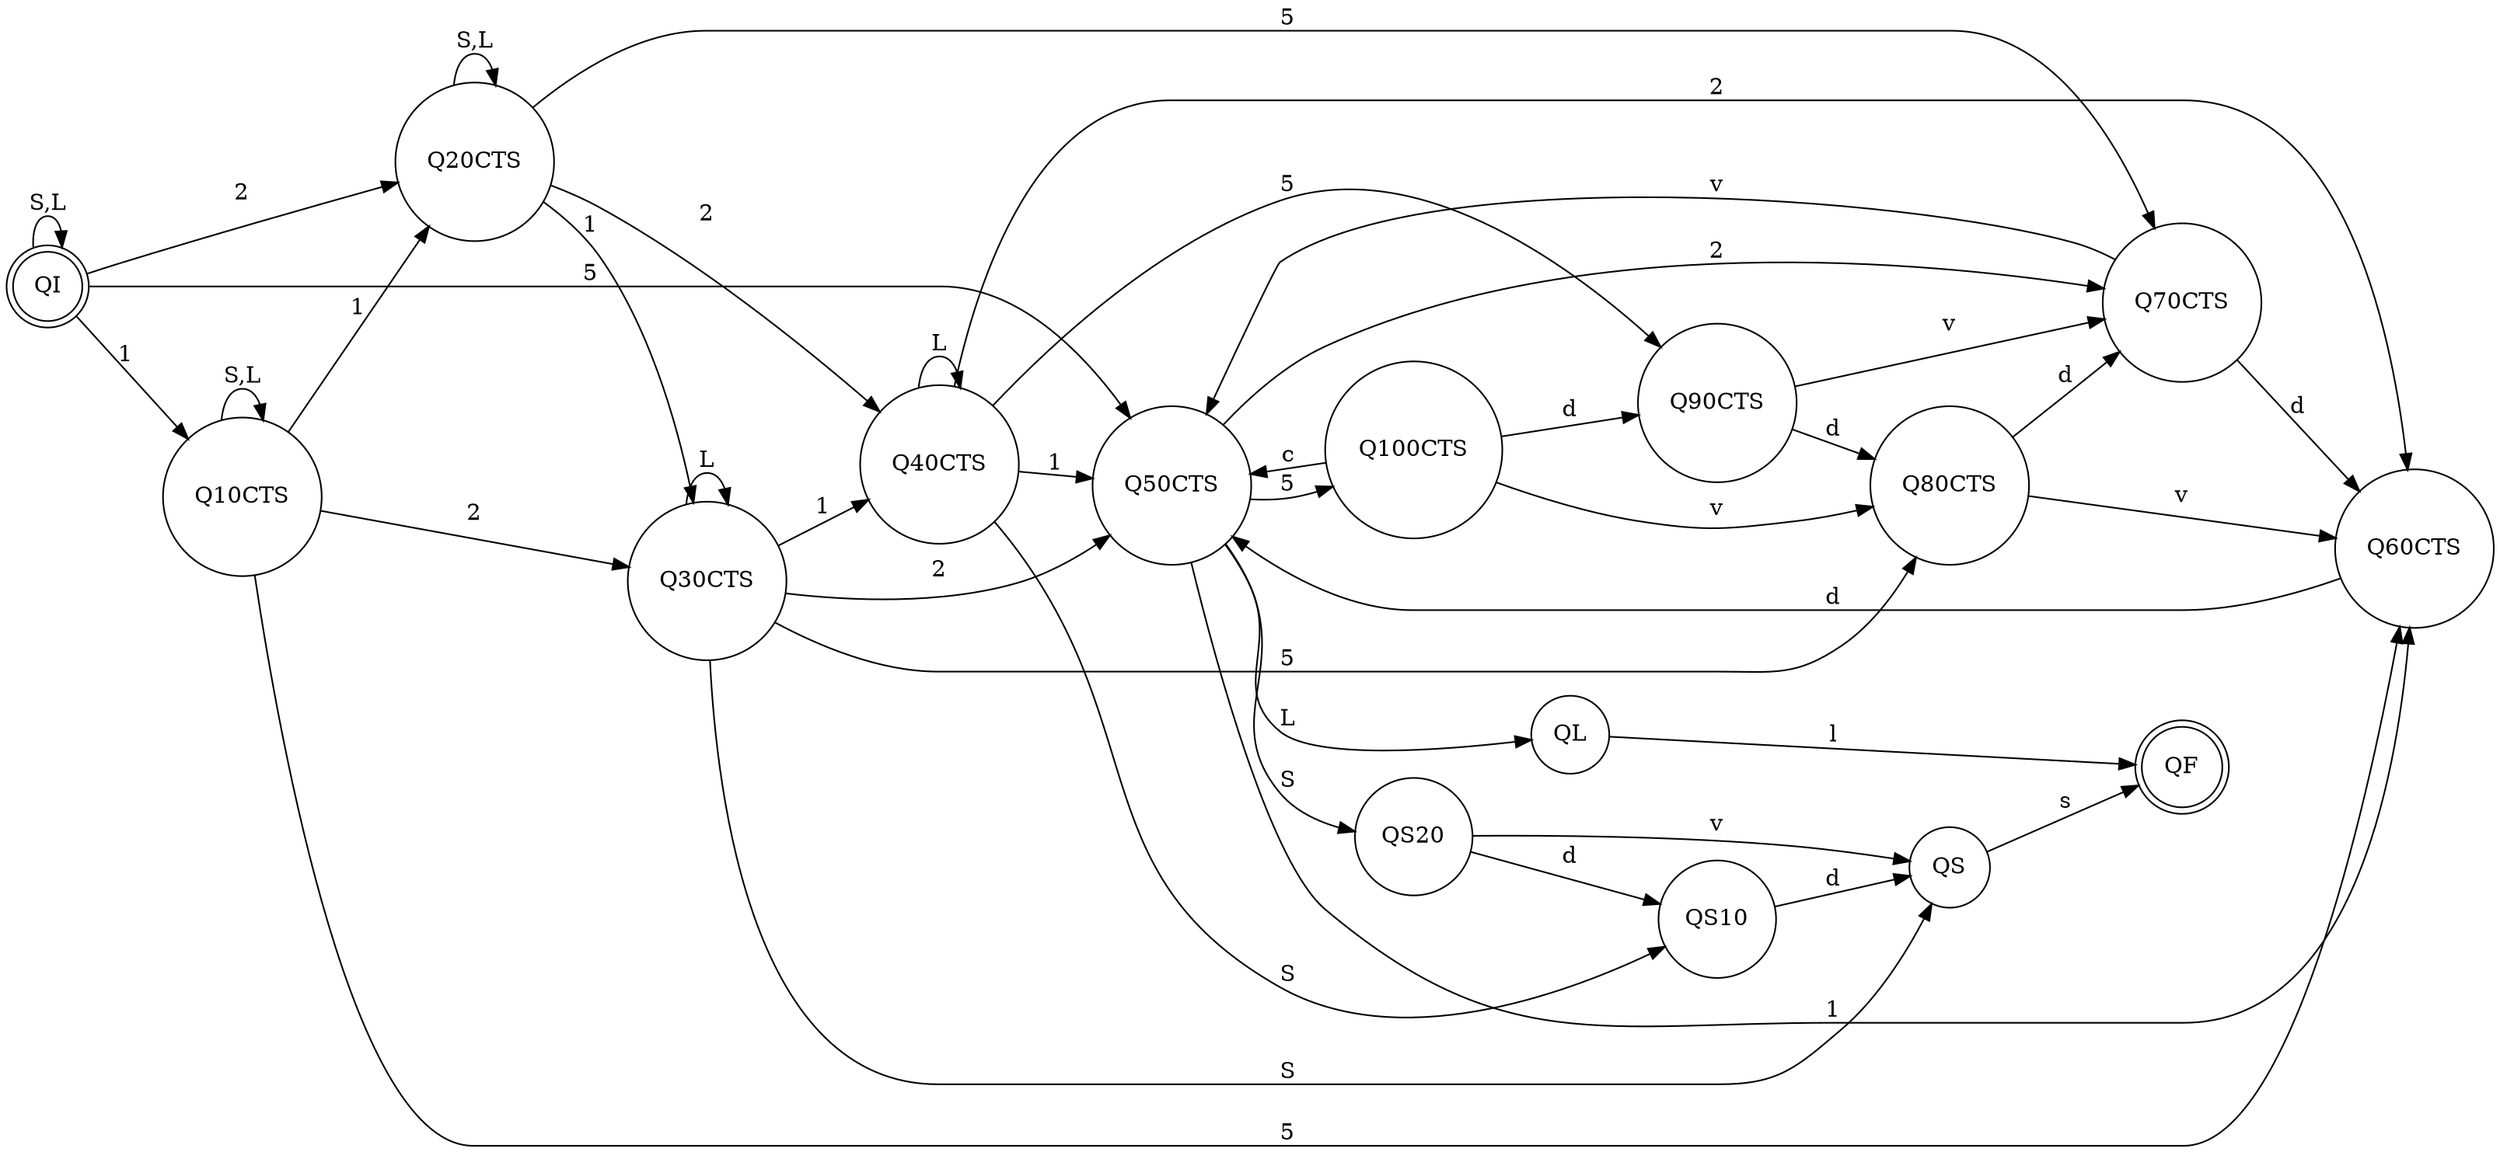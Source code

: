 digraph G{

rankdir="LR";
node [shape="circle"];

//Q10CTS : 10 cts
//Q20CTS : 20 cts
//Q30CTS : 30 cts
//Q40CTS : 40 cts
//Q50CTS : 50 cts
//Q60CTS : 60 cts
//Q70CTS : 70 cts

//QS10 : on livre S et rend 10 cts
//QS20 : on livre S et rend 20 cts...

QI [shape = doublecircle]
QF [shape = doublecircle]

//I.Cas 50 cts dès le début
QI -> Q50CTS [label ="5"];
QI -> QI [label ="S,L"];
Q50CTS -> QS20 [label ="S"];
QS20 -> QS10 [label ="d"];
Q30CTS -> Q50CTS [label ="2"];
QS20 -> QS [label ="v"];
Q50CTS -> QL [label ="L"];
QL -> QF [label ="l"];

//II.Cas 20 cts début
//1.10 cts
QI -> Q20CTS [label ="2"];
Q20CTS -> Q20CTS [label ="S,L"];
Q20CTS -> Q30CTS [label ="1"];
Q30CTS -> Q30CTS [label ="L"];
Q30CTS -> Q40CTS [label ="1"];
Q40CTS -> Q40CTS [label ="L"];
Q40CTS -> Q50CTS [label ="1"]; //Ici il a mis 50 cts

//2.20 cts
Q20CTS -> Q40CTS [label ="2"];


//II.Cas 10 cts début
//1.10 cts
QI -> Q10CTS [label ="1"];
Q10CTS -> Q10CTS [label ="S,L"];
Q10CTS -> Q20CTS [label ="1"];
Q10CTS -> Q30CTS [label ="2"];

//Depassements
Q10CTS -> Q60CTS [label ="5"];
Q60CTS -> Q50CTS [label ="d"];

Q20CTS -> Q70CTS [label ="5"];
Q70CTS -> Q50CTS [label ="v"]
Q70CTS -> Q60CTS [label ="d"]


Q30CTS -> Q80CTS [label ="5"];
Q80CTS -> Q60CTS [label ="v"];
Q80CTS -> Q70CTS [label ="d"];

Q40CTS -> Q60CTS [label ="2"];
Q40CTS -> Q90CTS [label ="5"];
Q90CTS -> Q70CTS [label ="v"];
Q90CTS -> Q80CTS [label ="d"];

Q50CTS -> Q60CTS [label ="1"];
Q50CTS -> Q70CTS [label ="2"];
Q50CTS -> Q100CTS [label ="5"];
Q100CTS -> Q80CTS [label ="v"];
Q100CTS -> Q90CTS [label ="d"];
Q100CTS -> Q50CTS [label ="c"];


//Livraison de s
Q40CTS -> QS10 [label ="S"];
QS10 -> QS [label ="d"];

Q30CTS -> QS [label ="S"];
QS -> QF [label ="s"];
}